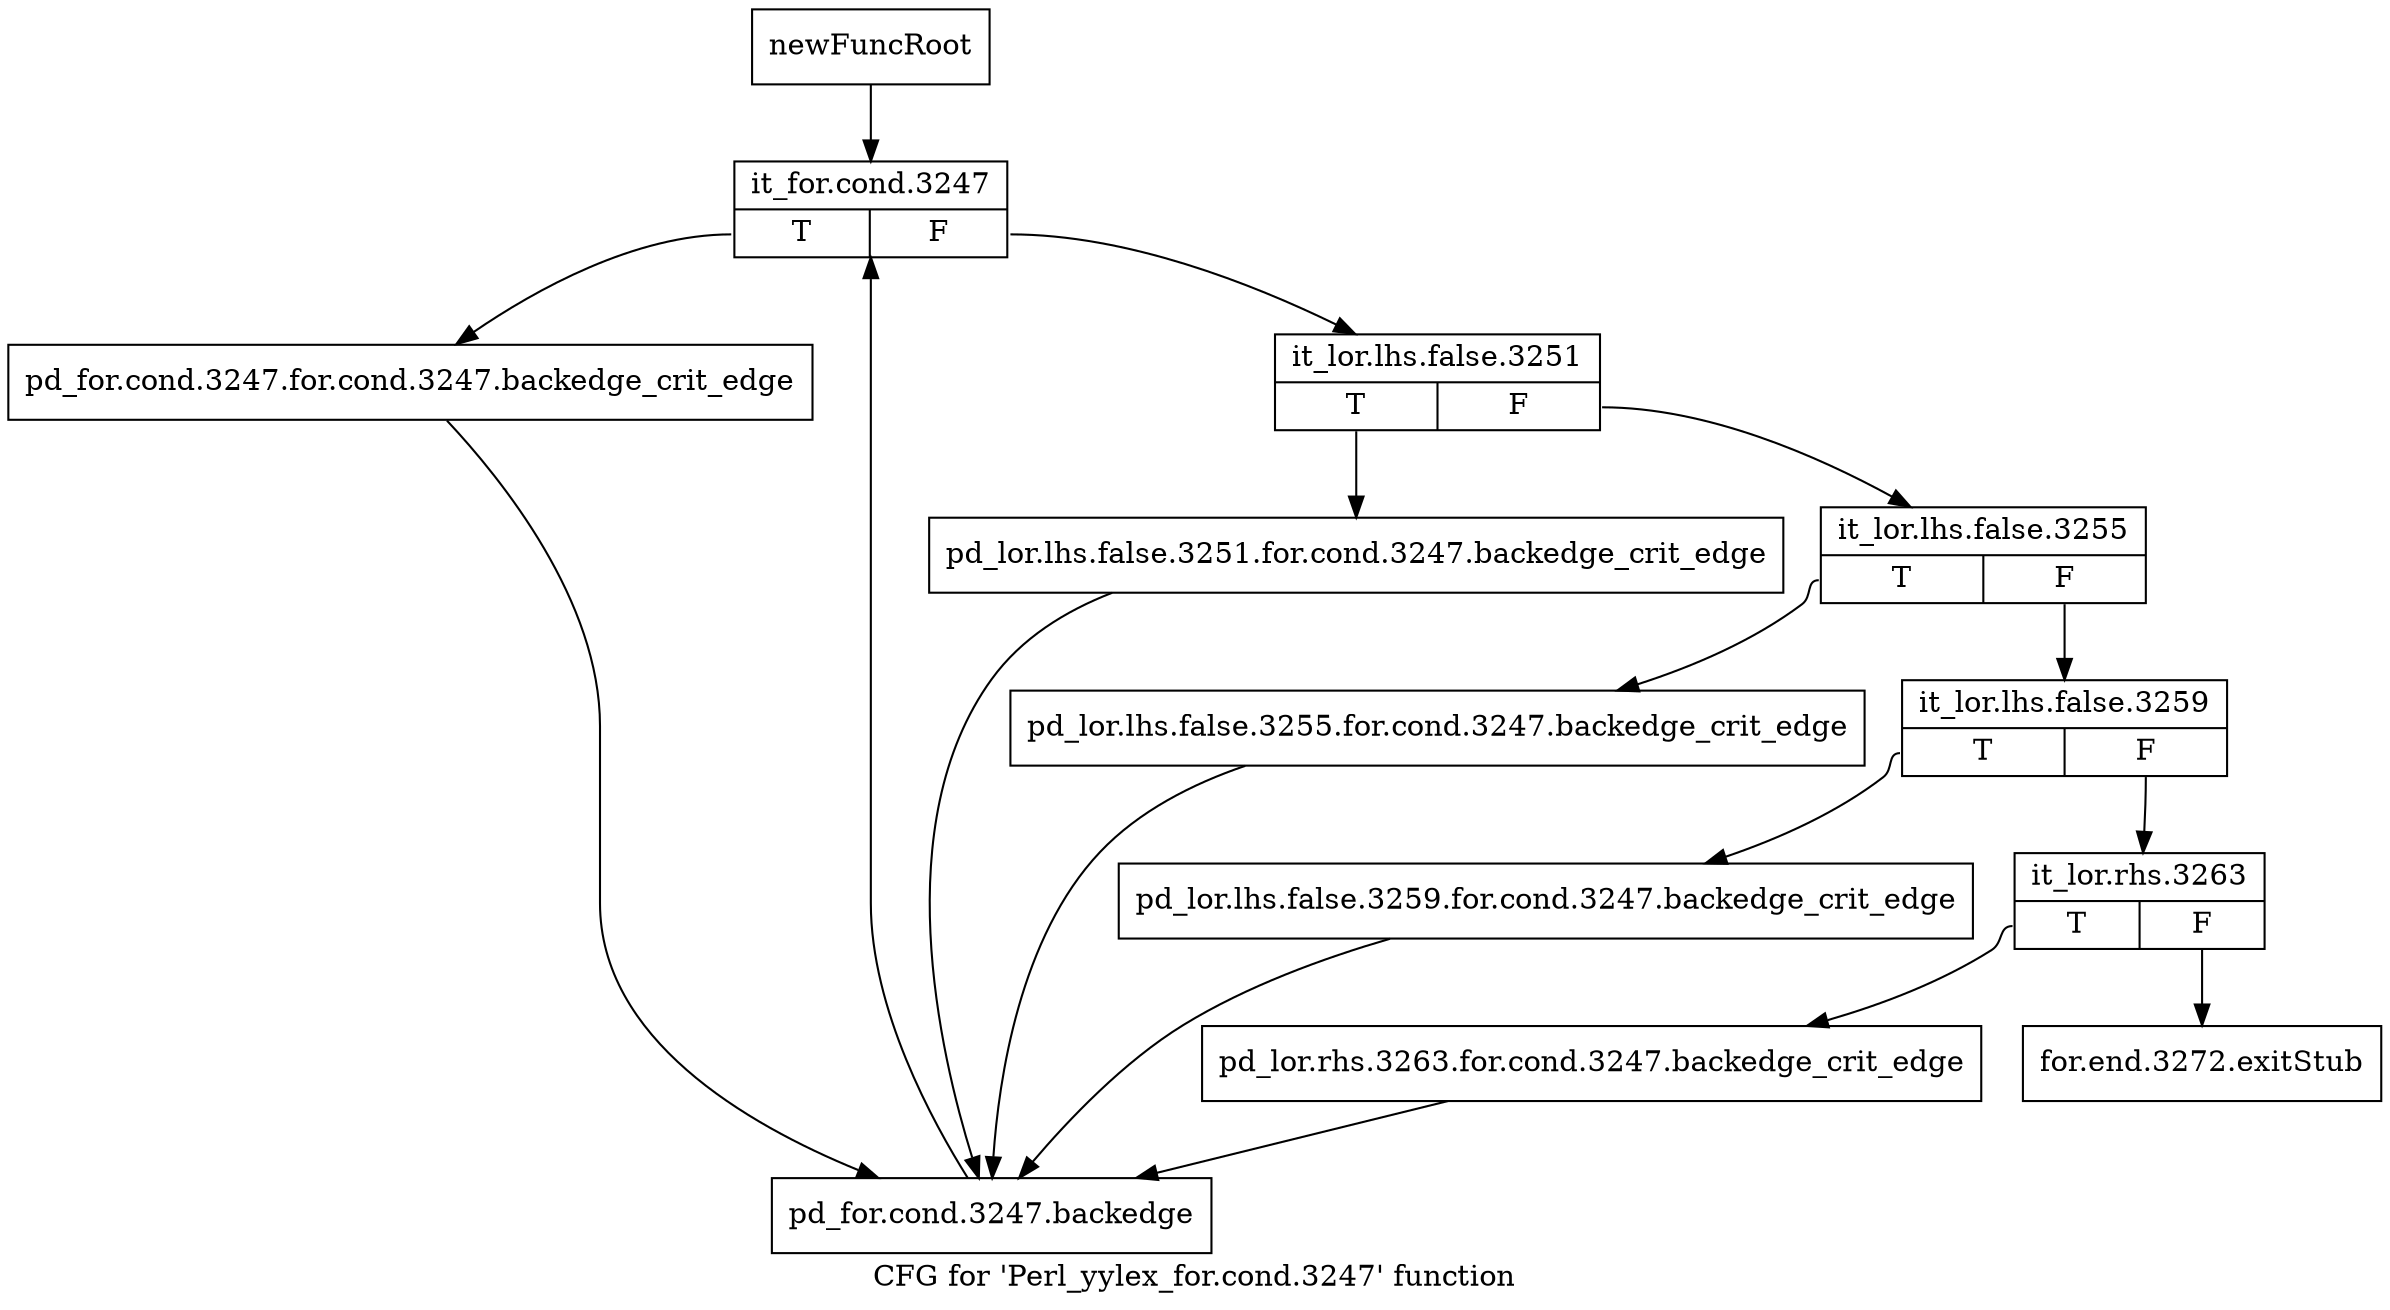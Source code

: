 digraph "CFG for 'Perl_yylex_for.cond.3247' function" {
	label="CFG for 'Perl_yylex_for.cond.3247' function";

	Node0x558c4b0 [shape=record,label="{newFuncRoot}"];
	Node0x558c4b0 -> Node0x558c960;
	Node0x558c500 [shape=record,label="{for.end.3272.exitStub}"];
	Node0x558c960 [shape=record,label="{it_for.cond.3247|{<s0>T|<s1>F}}"];
	Node0x558c960:s0 -> Node0x558cc30;
	Node0x558c960:s1 -> Node0x558c9b0;
	Node0x558c9b0 [shape=record,label="{it_lor.lhs.false.3251|{<s0>T|<s1>F}}"];
	Node0x558c9b0:s0 -> Node0x558cbe0;
	Node0x558c9b0:s1 -> Node0x558ca00;
	Node0x558ca00 [shape=record,label="{it_lor.lhs.false.3255|{<s0>T|<s1>F}}"];
	Node0x558ca00:s0 -> Node0x558cb90;
	Node0x558ca00:s1 -> Node0x558ca50;
	Node0x558ca50 [shape=record,label="{it_lor.lhs.false.3259|{<s0>T|<s1>F}}"];
	Node0x558ca50:s0 -> Node0x558cb40;
	Node0x558ca50:s1 -> Node0x558caa0;
	Node0x558caa0 [shape=record,label="{it_lor.rhs.3263|{<s0>T|<s1>F}}"];
	Node0x558caa0:s0 -> Node0x558caf0;
	Node0x558caa0:s1 -> Node0x558c500;
	Node0x558caf0 [shape=record,label="{pd_lor.rhs.3263.for.cond.3247.backedge_crit_edge}"];
	Node0x558caf0 -> Node0x558cc80;
	Node0x558cb40 [shape=record,label="{pd_lor.lhs.false.3259.for.cond.3247.backedge_crit_edge}"];
	Node0x558cb40 -> Node0x558cc80;
	Node0x558cb90 [shape=record,label="{pd_lor.lhs.false.3255.for.cond.3247.backedge_crit_edge}"];
	Node0x558cb90 -> Node0x558cc80;
	Node0x558cbe0 [shape=record,label="{pd_lor.lhs.false.3251.for.cond.3247.backedge_crit_edge}"];
	Node0x558cbe0 -> Node0x558cc80;
	Node0x558cc30 [shape=record,label="{pd_for.cond.3247.for.cond.3247.backedge_crit_edge}"];
	Node0x558cc30 -> Node0x558cc80;
	Node0x558cc80 [shape=record,label="{pd_for.cond.3247.backedge}"];
	Node0x558cc80 -> Node0x558c960;
}
